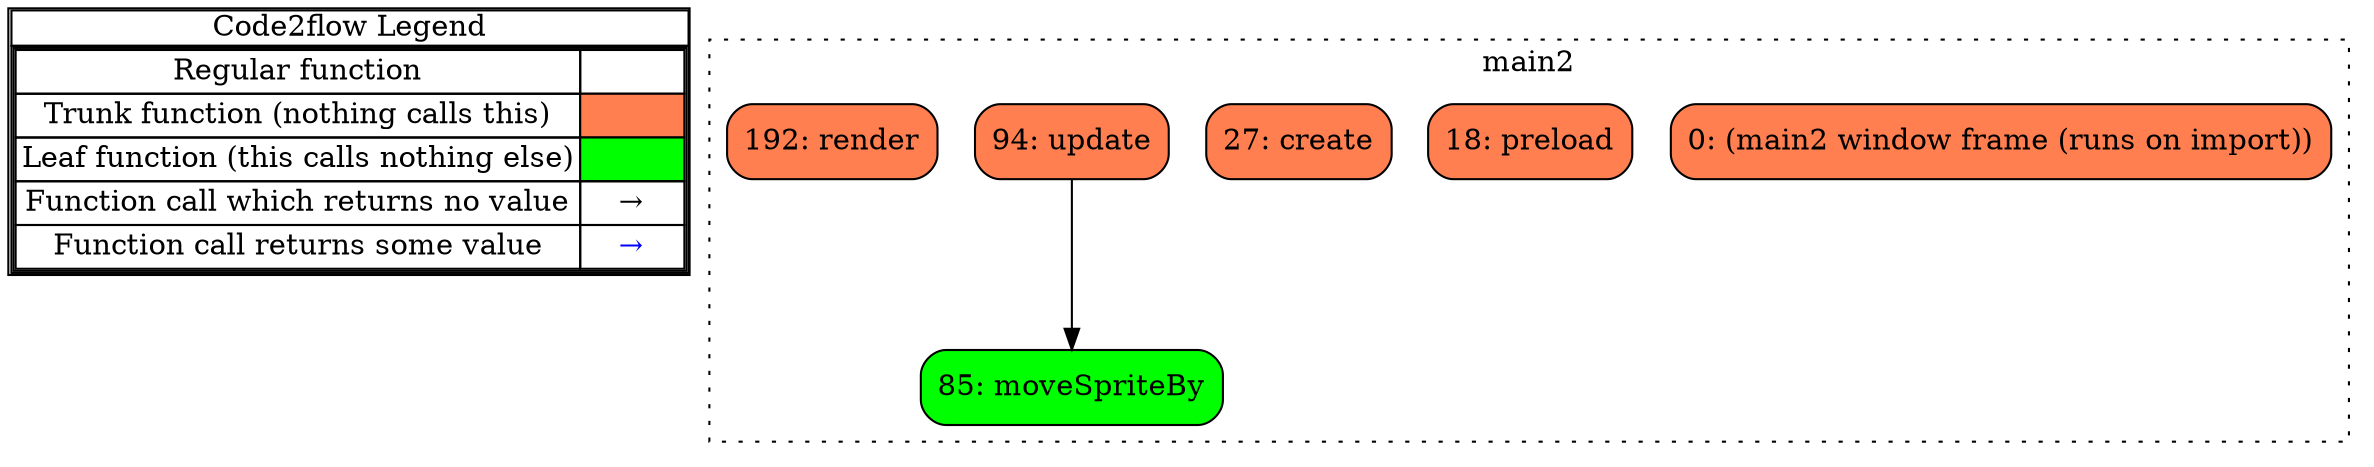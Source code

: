 digraph G {
concentrate = true;
			subgraph legend{
			rank = min;
			label = "legend";
			Legend [shape=none, margin=0, label = <
				<table cellspacing="0" cellpadding="0" border="1"><tr><td>Code2flow Legend</td></tr><tr><td>
				<table cellspacing="0">
				<tr><td>Regular function</td><td width="50px"></td></tr>
				<tr><td>Trunk function (nothing calls this)</td><td bgcolor='coral'></td></tr>
				<tr><td>Leaf function (this calls nothing else)</td><td bgcolor='green'></td></tr>
				<tr><td>Function call which returns no value</td><td>&#8594;</td></tr>
				<tr><td>Function call returns some value</td><td><font color='blue'>&#8594;</font></td></tr>
				</table></td></tr></table>
				>];}node13 [splines=ortho shape = "rect" style = "rounded,filled" fillcolor = "coral" label = "0: (main2 window frame (runs on import))" ];
node2 [splines=ortho shape = "rect" style = "rounded,filled" fillcolor = "coral" label = "18: preload" ];
node4 [splines=ortho shape = "rect" style = "rounded,filled" fillcolor = "coral" label = "27: create" ];
node8 [splines=ortho shape = "rect" style = "rounded,filled" fillcolor = "green" label = "85: moveSpriteBy" ];
node10 [splines=ortho shape = "rect" style = "rounded,filled" fillcolor = "coral" label = "94: update" ];
node12 [splines=ortho shape = "rect" style = "rounded,filled" fillcolor = "coral" label = "192: render" ];
node10 -> node8;
subgraph clustermain20{
node13 node2 node4 node8 node10 node12 node2 node4 node8 node10 node12 ;
label="main2";
style=filled;
color=black;
graph[style=dotted];
};
}